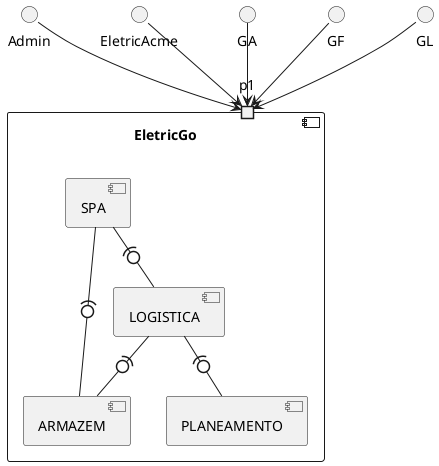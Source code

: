 @startuml
() "Admin" as admin
() "EletricAcme" as client
() "GA" as ga
() "GF" as gf
() "GL" as gl

component EletricGo {
  port p1

  component "SPA" as spa

  component "ARMAZEM" as armazem

  component "LOGISTICA" as logistica

  component "PLANEAMENTO" as planeamento


}
admin --> p1
client -->p1
ga -->p1
gf --> p1
gl --> p1

spa -(0- armazem
spa -(0- logistica
logistica -(0- planeamento
logistica -(0- armazem

@enduml
